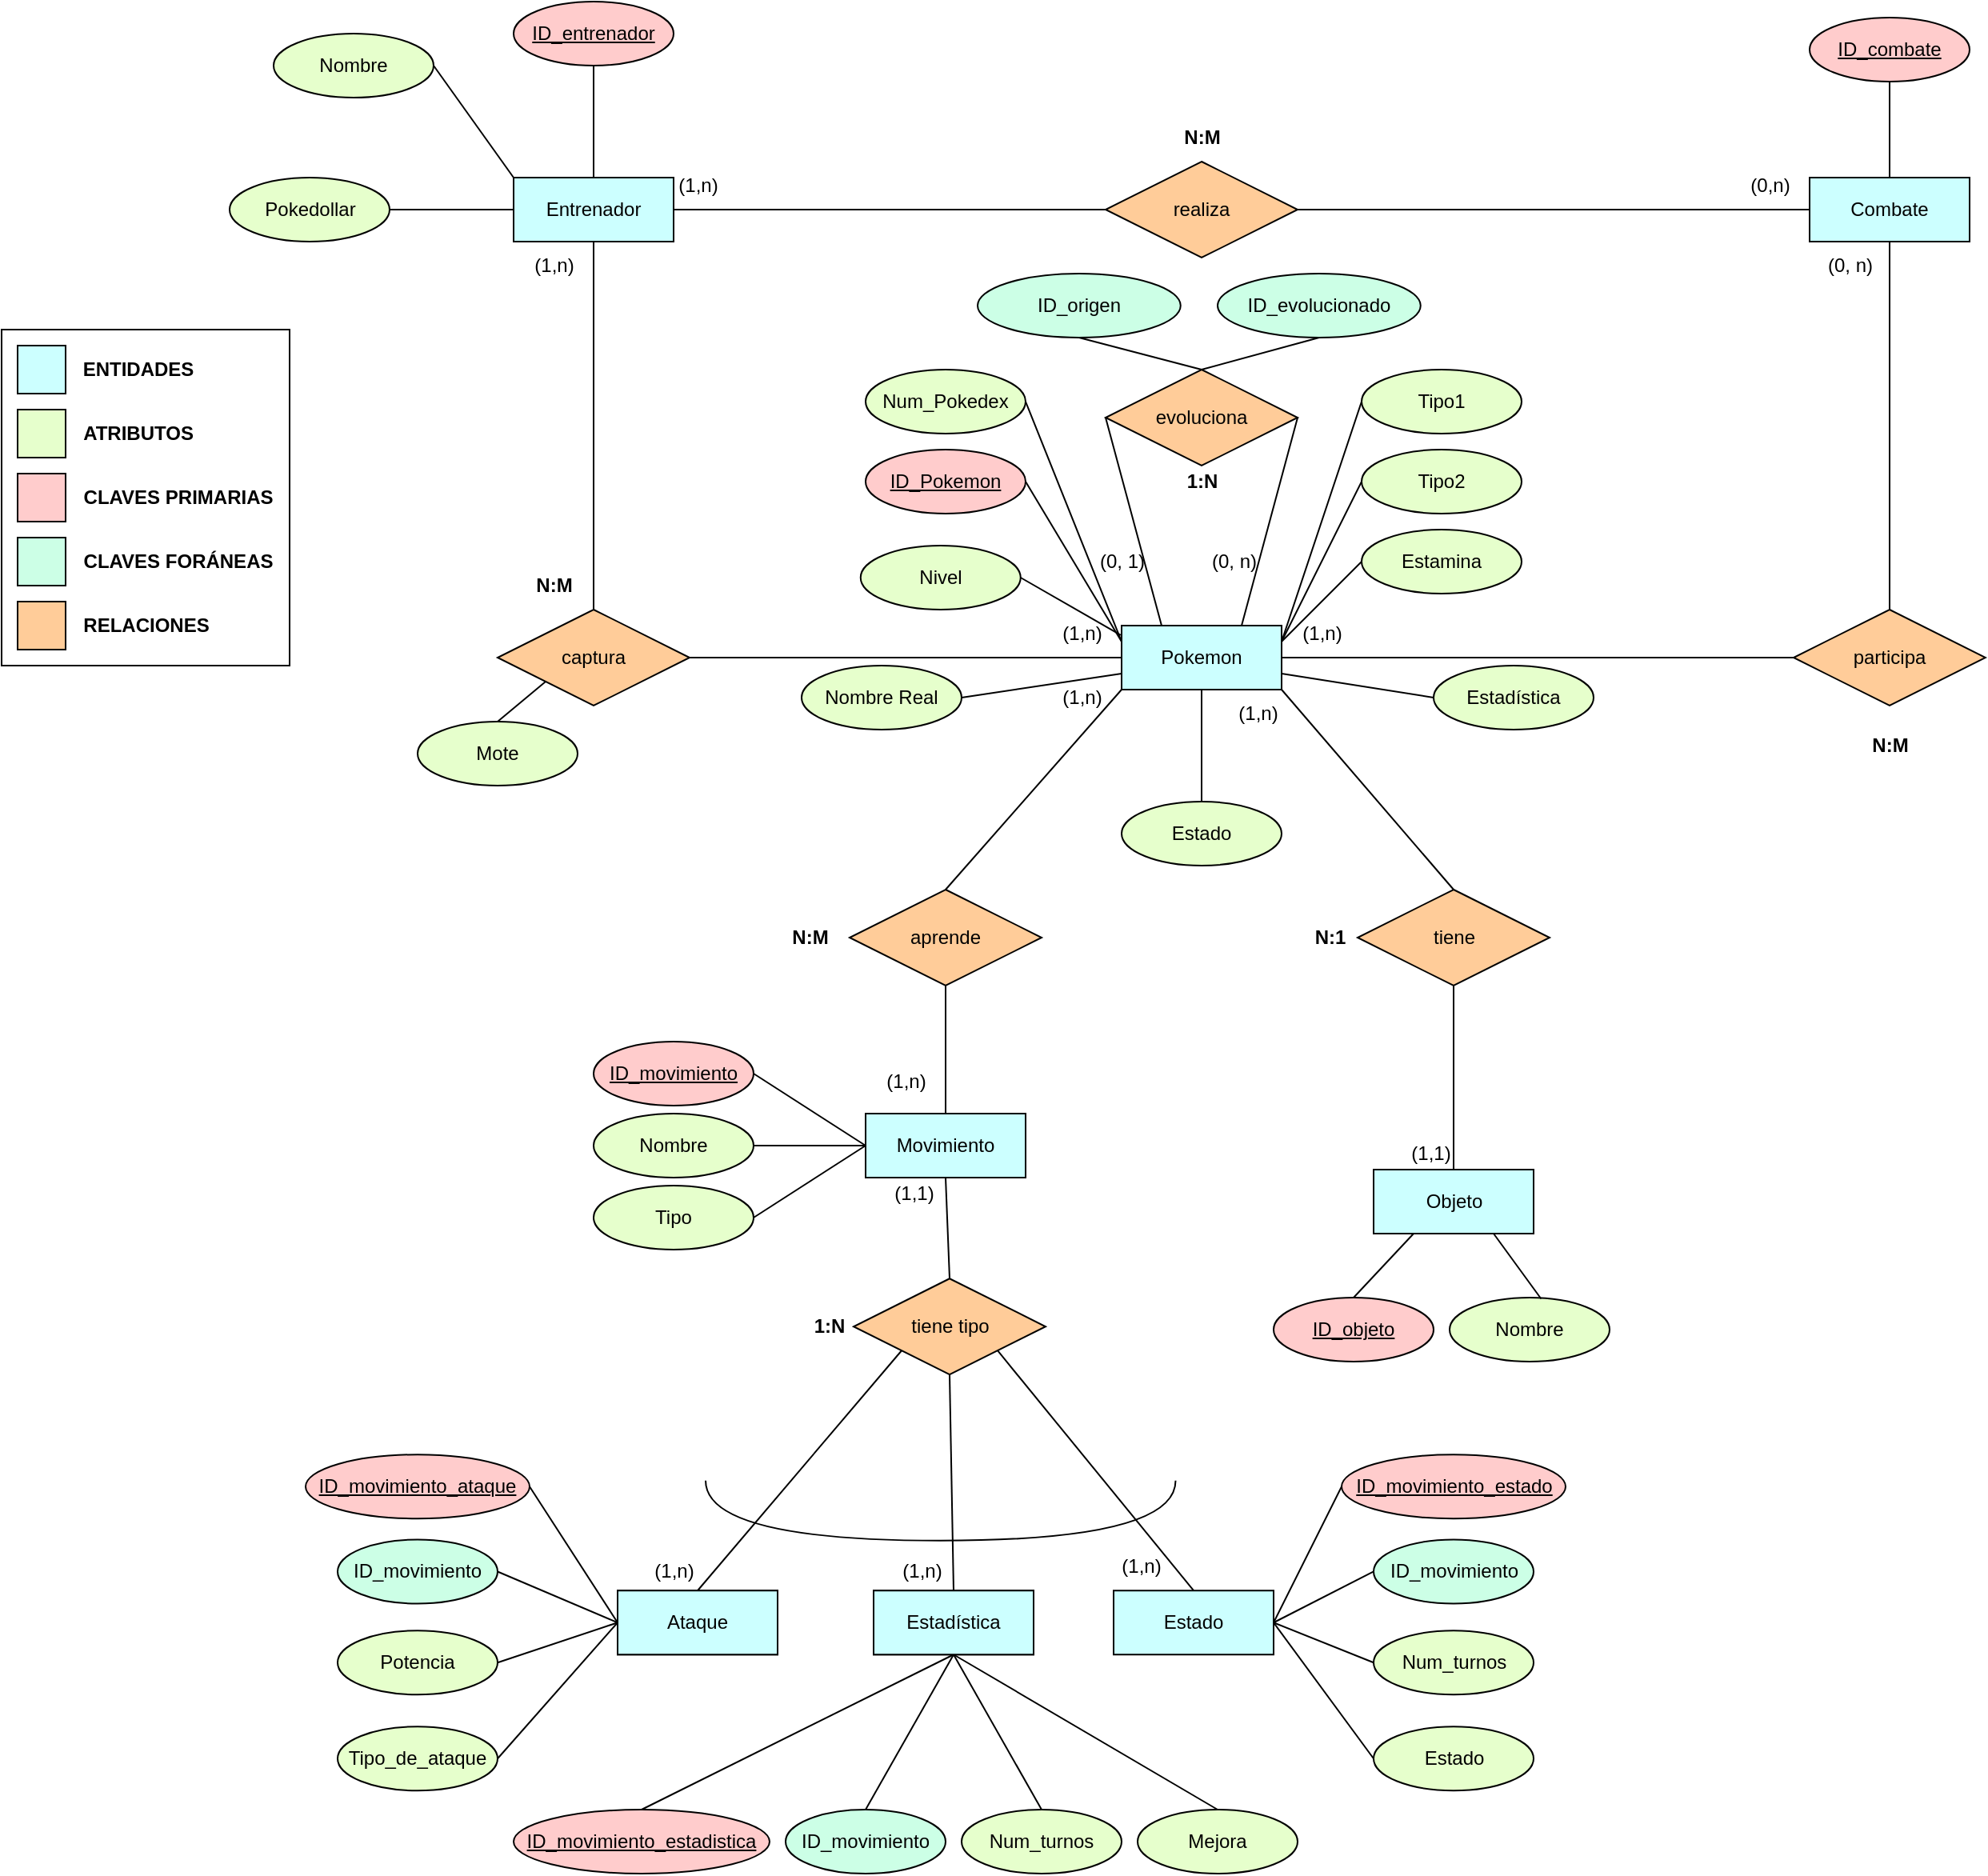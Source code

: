 <mxfile version="21.0.10" type="device"><diagram id="R2lEEEUBdFMjLlhIrx00" name="Page-1"><mxGraphModel dx="1377" dy="600" grid="1" gridSize="10" guides="1" tooltips="1" connect="1" arrows="1" fold="1" page="1" pageScale="1" pageWidth="850" pageHeight="1100" math="0" shadow="0" extFonts="Permanent Marker^https://fonts.googleapis.com/css?family=Permanent+Marker"><root><mxCell id="0"/><mxCell id="1" parent="0"/><mxCell id="bh8tLGrX5QJEnWXmFK9q-71" value="" style="rounded=0;whiteSpace=wrap;html=1;" vertex="1" parent="1"><mxGeometry x="40" y="285" width="180" height="210" as="geometry"/></mxCell><mxCell id="69jJSojt_JDQqdh6rxBo-2" value="Entrenador" style="whiteSpace=wrap;html=1;align=center;fillColor=#CCFFFF;" parent="1" vertex="1"><mxGeometry x="360" y="190" width="100" height="40" as="geometry"/></mxCell><mxCell id="69jJSojt_JDQqdh6rxBo-3" value="captura" style="shape=rhombus;perimeter=rhombusPerimeter;whiteSpace=wrap;html=1;align=center;fillColor=#FFCC99;" parent="1" vertex="1"><mxGeometry x="350" y="460" width="120" height="60" as="geometry"/></mxCell><mxCell id="69jJSojt_JDQqdh6rxBo-4" value="Pokemon" style="whiteSpace=wrap;html=1;align=center;" parent="1" vertex="1"><mxGeometry x="740" y="470" width="100" height="40" as="geometry"/></mxCell><mxCell id="69jJSojt_JDQqdh6rxBo-5" value="aprende" style="shape=rhombus;perimeter=rhombusPerimeter;whiteSpace=wrap;html=1;align=center;fillColor=#FFCC99;" parent="1" vertex="1"><mxGeometry x="570" y="635" width="120" height="60" as="geometry"/></mxCell><mxCell id="69jJSojt_JDQqdh6rxBo-6" value="Movimiento" style="whiteSpace=wrap;html=1;align=center;" parent="1" vertex="1"><mxGeometry x="580" y="775" width="100" height="40" as="geometry"/></mxCell><mxCell id="69jJSojt_JDQqdh6rxBo-7" value="Objeto" style="whiteSpace=wrap;html=1;align=center;" parent="1" vertex="1"><mxGeometry x="897.5" y="810" width="100" height="40" as="geometry"/></mxCell><mxCell id="69jJSojt_JDQqdh6rxBo-8" value="realiza" style="shape=rhombus;perimeter=rhombusPerimeter;whiteSpace=wrap;html=1;align=center;fillColor=#FFCC99;" parent="1" vertex="1"><mxGeometry x="730" y="180" width="120" height="60" as="geometry"/></mxCell><mxCell id="69jJSojt_JDQqdh6rxBo-10" value="evoluciona" style="shape=rhombus;perimeter=rhombusPerimeter;whiteSpace=wrap;html=1;align=center;fillColor=#FFCC99;" parent="1" vertex="1"><mxGeometry x="730" y="310" width="120" height="60" as="geometry"/></mxCell><mxCell id="69jJSojt_JDQqdh6rxBo-12" value="tiene" style="shape=rhombus;perimeter=rhombusPerimeter;whiteSpace=wrap;html=1;align=center;fillColor=#FFCC99;" parent="1" vertex="1"><mxGeometry x="887.5" y="635" width="120" height="60" as="geometry"/></mxCell><mxCell id="69jJSojt_JDQqdh6rxBo-14" value="participa" style="shape=rhombus;perimeter=rhombusPerimeter;whiteSpace=wrap;html=1;align=center;fillColor=#FFCC99;" parent="1" vertex="1"><mxGeometry x="1160" y="460" width="120" height="60" as="geometry"/></mxCell><mxCell id="69jJSojt_JDQqdh6rxBo-15" value="Combate" style="whiteSpace=wrap;html=1;align=center;" parent="1" vertex="1"><mxGeometry x="1170" y="190" width="100" height="40" as="geometry"/></mxCell><mxCell id="69jJSojt_JDQqdh6rxBo-19" value="" style="endArrow=none;html=1;rounded=0;exitX=0.5;exitY=1;exitDx=0;exitDy=0;entryX=0.5;entryY=0;entryDx=0;entryDy=0;" parent="1" source="69jJSojt_JDQqdh6rxBo-2" target="69jJSojt_JDQqdh6rxBo-3" edge="1"><mxGeometry relative="1" as="geometry"><mxPoint x="220" y="550" as="sourcePoint"/><mxPoint x="380" y="550" as="targetPoint"/></mxGeometry></mxCell><mxCell id="69jJSojt_JDQqdh6rxBo-20" value="" style="endArrow=none;html=1;rounded=0;exitX=1;exitY=0.5;exitDx=0;exitDy=0;entryX=0;entryY=0.5;entryDx=0;entryDy=0;" parent="1" source="69jJSojt_JDQqdh6rxBo-3" target="69jJSojt_JDQqdh6rxBo-4" edge="1"><mxGeometry relative="1" as="geometry"><mxPoint x="150" y="500" as="sourcePoint"/><mxPoint x="360" y="500" as="targetPoint"/></mxGeometry></mxCell><mxCell id="69jJSojt_JDQqdh6rxBo-21" value="" style="endArrow=none;html=1;rounded=0;exitX=1;exitY=0.5;exitDx=0;exitDy=0;entryX=0.75;entryY=0;entryDx=0;entryDy=0;" parent="1" source="69jJSojt_JDQqdh6rxBo-10" target="69jJSojt_JDQqdh6rxBo-4" edge="1"><mxGeometry relative="1" as="geometry"><mxPoint x="160" y="510" as="sourcePoint"/><mxPoint x="370" y="510" as="targetPoint"/></mxGeometry></mxCell><mxCell id="69jJSojt_JDQqdh6rxBo-22" value="" style="endArrow=none;html=1;rounded=0;exitX=0;exitY=0.5;exitDx=0;exitDy=0;entryX=0.25;entryY=0;entryDx=0;entryDy=0;" parent="1" source="69jJSojt_JDQqdh6rxBo-10" target="69jJSojt_JDQqdh6rxBo-4" edge="1"><mxGeometry relative="1" as="geometry"><mxPoint x="170" y="520" as="sourcePoint"/><mxPoint x="380" y="520" as="targetPoint"/></mxGeometry></mxCell><mxCell id="69jJSojt_JDQqdh6rxBo-23" value="" style="endArrow=none;html=1;rounded=0;exitX=0.5;exitY=0;exitDx=0;exitDy=0;entryX=0.5;entryY=1;entryDx=0;entryDy=0;" parent="1" source="69jJSojt_JDQqdh6rxBo-14" target="69jJSojt_JDQqdh6rxBo-15" edge="1"><mxGeometry relative="1" as="geometry"><mxPoint x="1170" y="580" as="sourcePoint"/><mxPoint x="1380" y="580" as="targetPoint"/></mxGeometry></mxCell><mxCell id="69jJSojt_JDQqdh6rxBo-24" value="" style="endArrow=none;html=1;rounded=0;exitX=1;exitY=0.5;exitDx=0;exitDy=0;entryX=0;entryY=0.5;entryDx=0;entryDy=0;" parent="1" source="69jJSojt_JDQqdh6rxBo-4" target="69jJSojt_JDQqdh6rxBo-14" edge="1"><mxGeometry relative="1" as="geometry"><mxPoint x="190" y="540" as="sourcePoint"/><mxPoint x="400" y="540" as="targetPoint"/></mxGeometry></mxCell><mxCell id="69jJSojt_JDQqdh6rxBo-25" value="" style="endArrow=none;html=1;rounded=0;exitX=1;exitY=0.5;exitDx=0;exitDy=0;entryX=0;entryY=0.5;entryDx=0;entryDy=0;" parent="1" source="69jJSojt_JDQqdh6rxBo-2" target="69jJSojt_JDQqdh6rxBo-8" edge="1"><mxGeometry relative="1" as="geometry"><mxPoint x="200" y="550" as="sourcePoint"/><mxPoint x="410" y="550" as="targetPoint"/></mxGeometry></mxCell><mxCell id="69jJSojt_JDQqdh6rxBo-26" value="" style="endArrow=none;html=1;rounded=0;exitX=1;exitY=0.5;exitDx=0;exitDy=0;entryX=0;entryY=0.5;entryDx=0;entryDy=0;" parent="1" source="69jJSojt_JDQqdh6rxBo-8" target="69jJSojt_JDQqdh6rxBo-15" edge="1"><mxGeometry relative="1" as="geometry"><mxPoint x="210" y="560" as="sourcePoint"/><mxPoint x="420" y="560" as="targetPoint"/></mxGeometry></mxCell><mxCell id="69jJSojt_JDQqdh6rxBo-27" value="" style="endArrow=none;html=1;rounded=0;exitX=0;exitY=1;exitDx=0;exitDy=0;entryX=0.5;entryY=0;entryDx=0;entryDy=0;" parent="1" source="69jJSojt_JDQqdh6rxBo-4" target="69jJSojt_JDQqdh6rxBo-5" edge="1"><mxGeometry relative="1" as="geometry"><mxPoint x="220" y="570" as="sourcePoint"/><mxPoint x="430" y="570" as="targetPoint"/></mxGeometry></mxCell><mxCell id="69jJSojt_JDQqdh6rxBo-28" value="" style="endArrow=none;html=1;rounded=0;exitX=0.5;exitY=0;exitDx=0;exitDy=0;entryX=1;entryY=1;entryDx=0;entryDy=0;" parent="1" source="69jJSojt_JDQqdh6rxBo-12" target="69jJSojt_JDQqdh6rxBo-4" edge="1"><mxGeometry relative="1" as="geometry"><mxPoint x="230" y="580" as="sourcePoint"/><mxPoint x="440" y="580" as="targetPoint"/></mxGeometry></mxCell><mxCell id="69jJSojt_JDQqdh6rxBo-31" value="" style="endArrow=none;html=1;rounded=0;entryX=0.5;entryY=0;entryDx=0;entryDy=0;exitX=0.5;exitY=1;exitDx=0;exitDy=0;" parent="1" source="69jJSojt_JDQqdh6rxBo-12" target="69jJSojt_JDQqdh6rxBo-7" edge="1"><mxGeometry relative="1" as="geometry"><mxPoint x="947.5" y="760" as="sourcePoint"/><mxPoint x="607.5" y="655" as="targetPoint"/></mxGeometry></mxCell><mxCell id="69jJSojt_JDQqdh6rxBo-32" value="" style="endArrow=none;html=1;rounded=0;exitX=0.5;exitY=1;exitDx=0;exitDy=0;entryX=0.5;entryY=0;entryDx=0;entryDy=0;" parent="1" source="69jJSojt_JDQqdh6rxBo-5" target="69jJSojt_JDQqdh6rxBo-6" edge="1"><mxGeometry relative="1" as="geometry"><mxPoint x="397.5" y="665" as="sourcePoint"/><mxPoint x="607.5" y="665" as="targetPoint"/></mxGeometry></mxCell><mxCell id="69jJSojt_JDQqdh6rxBo-35" value="Nombre" style="ellipse;whiteSpace=wrap;html=1;align=center;fillColor=#E6FFCC;" parent="1" vertex="1"><mxGeometry x="210" y="100" width="100" height="40" as="geometry"/></mxCell><mxCell id="69jJSojt_JDQqdh6rxBo-36" value="ID_entrenador" style="ellipse;whiteSpace=wrap;html=1;align=center;fontStyle=4;fillColor=#FFCCCC;" parent="1" vertex="1"><mxGeometry x="360" y="80" width="100" height="40" as="geometry"/></mxCell><mxCell id="69jJSojt_JDQqdh6rxBo-37" value="Pokedollar" style="ellipse;whiteSpace=wrap;html=1;align=center;fillColor=#E6FFCC;" parent="1" vertex="1"><mxGeometry x="182.5" y="190" width="100" height="40" as="geometry"/></mxCell><mxCell id="69jJSojt_JDQqdh6rxBo-38" value="ID_combate" style="ellipse;whiteSpace=wrap;html=1;align=center;fontStyle=4;fillColor=#FFCCCC;" parent="1" vertex="1"><mxGeometry x="1170" y="90" width="100" height="40" as="geometry"/></mxCell><mxCell id="69jJSojt_JDQqdh6rxBo-39" value="tiene tipo" style="shape=rhombus;perimeter=rhombusPerimeter;whiteSpace=wrap;html=1;align=center;fillColor=#FFCC99;" parent="1" vertex="1"><mxGeometry x="572.5" y="878.12" width="120" height="60" as="geometry"/></mxCell><mxCell id="69jJSojt_JDQqdh6rxBo-41" value="" style="endArrow=none;html=1;rounded=0;exitX=0.5;exitY=0;exitDx=0;exitDy=0;entryX=0.5;entryY=1;entryDx=0;entryDy=0;" parent="1" source="dix25MXnddv1WiseaWD--2" target="69jJSojt_JDQqdh6rxBo-39" edge="1"><mxGeometry relative="1" as="geometry"><mxPoint x="632.5" y="1058.12" as="sourcePoint"/><mxPoint x="632.5" y="988.12" as="targetPoint"/></mxGeometry></mxCell><mxCell id="69jJSojt_JDQqdh6rxBo-47" value="" style="endArrow=none;html=1;rounded=0;exitX=0.5;exitY=0;exitDx=0;exitDy=0;entryX=0;entryY=1;entryDx=0;entryDy=0;" parent="1" source="dix25MXnddv1WiseaWD--1" target="69jJSojt_JDQqdh6rxBo-39" edge="1"><mxGeometry relative="1" as="geometry"><mxPoint x="530" y="1078.12" as="sourcePoint"/><mxPoint x="582.5" y="1008.12" as="targetPoint"/></mxGeometry></mxCell><mxCell id="69jJSojt_JDQqdh6rxBo-49" value="" style="endArrow=none;html=1;rounded=0;exitX=0.5;exitY=0;exitDx=0;exitDy=0;entryX=1;entryY=1;entryDx=0;entryDy=0;" parent="1" source="dix25MXnddv1WiseaWD--3" target="69jJSojt_JDQqdh6rxBo-39" edge="1"><mxGeometry relative="1" as="geometry"><mxPoint x="720" y="1078.12" as="sourcePoint"/><mxPoint x="682.5" y="1008.12" as="targetPoint"/></mxGeometry></mxCell><mxCell id="69jJSojt_JDQqdh6rxBo-50" value="ID_objeto" style="ellipse;whiteSpace=wrap;html=1;align=center;fontStyle=4;fillColor=#FFCCCC;" parent="1" vertex="1"><mxGeometry x="835" y="890" width="100" height="40" as="geometry"/></mxCell><mxCell id="69jJSojt_JDQqdh6rxBo-51" value="Nombre" style="ellipse;whiteSpace=wrap;html=1;align=center;fillColor=#E6FFCC;" parent="1" vertex="1"><mxGeometry x="945" y="890" width="100" height="40" as="geometry"/></mxCell><mxCell id="69jJSojt_JDQqdh6rxBo-56" value="Estadística" style="ellipse;whiteSpace=wrap;html=1;align=center;fillColor=#E6FFCC;" parent="1" vertex="1"><mxGeometry x="935" y="495" width="100" height="40" as="geometry"/></mxCell><mxCell id="69jJSojt_JDQqdh6rxBo-57" value="Estado" style="ellipse;whiteSpace=wrap;html=1;align=center;fillColor=#E6FFCC;" parent="1" vertex="1"><mxGeometry x="740" y="580" width="100" height="40" as="geometry"/></mxCell><mxCell id="69jJSojt_JDQqdh6rxBo-58" value="Tipo1" style="ellipse;whiteSpace=wrap;html=1;align=center;fillColor=#E6FFCC;" parent="1" vertex="1"><mxGeometry x="890" y="310" width="100" height="40" as="geometry"/></mxCell><mxCell id="69jJSojt_JDQqdh6rxBo-59" value="Tipo2" style="ellipse;whiteSpace=wrap;html=1;align=center;fillColor=#E6FFCC;" parent="1" vertex="1"><mxGeometry x="890" y="360" width="100" height="40" as="geometry"/></mxCell><mxCell id="69jJSojt_JDQqdh6rxBo-60" value="Nombre Real" style="ellipse;whiteSpace=wrap;html=1;align=center;fillColor=#E6FFCC;" parent="1" vertex="1"><mxGeometry x="540" y="495" width="100" height="40" as="geometry"/></mxCell><mxCell id="69jJSojt_JDQqdh6rxBo-61" value="Mote" style="ellipse;whiteSpace=wrap;html=1;align=center;fillColor=#E6FFCC;" parent="1" vertex="1"><mxGeometry x="300" y="530" width="100" height="40" as="geometry"/></mxCell><mxCell id="69jJSojt_JDQqdh6rxBo-62" value="ID_Pokemon" style="ellipse;whiteSpace=wrap;html=1;align=center;fontStyle=4;fillColor=#FFCCCC;" parent="1" vertex="1"><mxGeometry x="580" y="360" width="100" height="40" as="geometry"/></mxCell><mxCell id="69jJSojt_JDQqdh6rxBo-63" value="Num_Pokedex" style="ellipse;whiteSpace=wrap;html=1;align=center;fillColor=#E6FFCC;" parent="1" vertex="1"><mxGeometry x="580" y="310" width="100" height="40" as="geometry"/></mxCell><mxCell id="69jJSojt_JDQqdh6rxBo-64" value="" style="endArrow=none;html=1;rounded=0;entryX=0;entryY=0.25;entryDx=0;entryDy=0;exitX=1;exitY=0.5;exitDx=0;exitDy=0;" parent="1" source="69jJSojt_JDQqdh6rxBo-63" target="69jJSojt_JDQqdh6rxBo-4" edge="1"><mxGeometry relative="1" as="geometry"><mxPoint x="673" y="740" as="sourcePoint"/><mxPoint x="673" y="790" as="targetPoint"/></mxGeometry></mxCell><mxCell id="69jJSojt_JDQqdh6rxBo-65" value="" style="endArrow=none;html=1;rounded=0;exitX=1;exitY=0.5;exitDx=0;exitDy=0;entryX=0;entryY=0.75;entryDx=0;entryDy=0;" parent="1" source="69jJSojt_JDQqdh6rxBo-60" target="69jJSojt_JDQqdh6rxBo-4" edge="1"><mxGeometry relative="1" as="geometry"><mxPoint x="670" y="530" as="sourcePoint"/><mxPoint x="740" y="510" as="targetPoint"/></mxGeometry></mxCell><mxCell id="69jJSojt_JDQqdh6rxBo-66" value="" style="endArrow=none;html=1;rounded=0;entryX=0.5;entryY=1;entryDx=0;entryDy=0;exitX=0.5;exitY=0;exitDx=0;exitDy=0;" parent="1" source="69jJSojt_JDQqdh6rxBo-57" target="69jJSojt_JDQqdh6rxBo-4" edge="1"><mxGeometry relative="1" as="geometry"><mxPoint x="680" y="540" as="sourcePoint"/><mxPoint x="760" y="520" as="targetPoint"/></mxGeometry></mxCell><mxCell id="69jJSojt_JDQqdh6rxBo-67" value="" style="endArrow=none;html=1;rounded=0;entryX=1;entryY=0.75;entryDx=0;entryDy=0;exitX=0;exitY=0.5;exitDx=0;exitDy=0;" parent="1" source="69jJSojt_JDQqdh6rxBo-56" target="69jJSojt_JDQqdh6rxBo-4" edge="1"><mxGeometry relative="1" as="geometry"><mxPoint x="690" y="550" as="sourcePoint"/><mxPoint x="770" y="530" as="targetPoint"/></mxGeometry></mxCell><mxCell id="69jJSojt_JDQqdh6rxBo-68" value="" style="endArrow=none;html=1;rounded=0;entryX=1;entryY=0.25;entryDx=0;entryDy=0;exitX=0;exitY=0.5;exitDx=0;exitDy=0;" parent="1" source="69jJSojt_JDQqdh6rxBo-58" target="69jJSojt_JDQqdh6rxBo-4" edge="1"><mxGeometry relative="1" as="geometry"><mxPoint x="700" y="560" as="sourcePoint"/><mxPoint x="780" y="540" as="targetPoint"/></mxGeometry></mxCell><mxCell id="69jJSojt_JDQqdh6rxBo-69" value="" style="endArrow=none;html=1;rounded=0;entryX=0;entryY=0.5;entryDx=0;entryDy=0;exitX=1;exitY=0.25;exitDx=0;exitDy=0;" parent="1" source="69jJSojt_JDQqdh6rxBo-4" target="69jJSojt_JDQqdh6rxBo-59" edge="1"><mxGeometry relative="1" as="geometry"><mxPoint x="710" y="570" as="sourcePoint"/><mxPoint x="790" y="550" as="targetPoint"/></mxGeometry></mxCell><mxCell id="69jJSojt_JDQqdh6rxBo-72" value="" style="endArrow=none;html=1;rounded=0;exitX=0.5;exitY=0;exitDx=0;exitDy=0;entryX=0;entryY=1;entryDx=0;entryDy=0;" parent="1" source="69jJSojt_JDQqdh6rxBo-61" target="69jJSojt_JDQqdh6rxBo-3" edge="1"><mxGeometry relative="1" as="geometry"><mxPoint x="343" y="740" as="sourcePoint"/><mxPoint x="343" y="790" as="targetPoint"/></mxGeometry></mxCell><mxCell id="69jJSojt_JDQqdh6rxBo-73" value="" style="endArrow=none;html=1;rounded=0;exitX=1;exitY=0.5;exitDx=0;exitDy=0;entryX=0;entryY=0.25;entryDx=0;entryDy=0;" parent="1" source="69jJSojt_JDQqdh6rxBo-62" target="69jJSojt_JDQqdh6rxBo-4" edge="1"><mxGeometry relative="1" as="geometry"><mxPoint x="353" y="750" as="sourcePoint"/><mxPoint x="353" y="800" as="targetPoint"/></mxGeometry></mxCell><mxCell id="69jJSojt_JDQqdh6rxBo-74" value="" style="endArrow=none;html=1;rounded=0;exitX=1;exitY=0.5;exitDx=0;exitDy=0;entryX=0;entryY=0.5;entryDx=0;entryDy=0;" parent="1" source="69jJSojt_JDQqdh6rxBo-37" target="69jJSojt_JDQqdh6rxBo-2" edge="1"><mxGeometry relative="1" as="geometry"><mxPoint x="320" y="500" as="sourcePoint"/><mxPoint x="360" y="500" as="targetPoint"/></mxGeometry></mxCell><mxCell id="69jJSojt_JDQqdh6rxBo-75" value="" style="endArrow=none;html=1;rounded=0;exitX=1;exitY=0.5;exitDx=0;exitDy=0;entryX=0;entryY=0;entryDx=0;entryDy=0;" parent="1" source="69jJSojt_JDQqdh6rxBo-35" target="69jJSojt_JDQqdh6rxBo-2" edge="1"><mxGeometry relative="1" as="geometry"><mxPoint x="293" y="220" as="sourcePoint"/><mxPoint x="370" y="220" as="targetPoint"/></mxGeometry></mxCell><mxCell id="69jJSojt_JDQqdh6rxBo-76" value="" style="endArrow=none;html=1;rounded=0;exitX=0.5;exitY=1;exitDx=0;exitDy=0;entryX=0.5;entryY=0;entryDx=0;entryDy=0;" parent="1" source="69jJSojt_JDQqdh6rxBo-36" target="69jJSojt_JDQqdh6rxBo-2" edge="1"><mxGeometry relative="1" as="geometry"><mxPoint x="303" y="230" as="sourcePoint"/><mxPoint x="380" y="230" as="targetPoint"/></mxGeometry></mxCell><mxCell id="69jJSojt_JDQqdh6rxBo-77" value="" style="endArrow=none;html=1;rounded=0;exitX=0.5;exitY=1;exitDx=0;exitDy=0;entryX=0.5;entryY=0;entryDx=0;entryDy=0;" parent="1" source="69jJSojt_JDQqdh6rxBo-38" target="69jJSojt_JDQqdh6rxBo-15" edge="1"><mxGeometry relative="1" as="geometry"><mxPoint x="420" y="130" as="sourcePoint"/><mxPoint x="420" y="200" as="targetPoint"/></mxGeometry></mxCell><mxCell id="69jJSojt_JDQqdh6rxBo-80" value="" style="endArrow=none;html=1;rounded=0;exitX=0.75;exitY=1;exitDx=0;exitDy=0;entryX=0.572;entryY=0.019;entryDx=0;entryDy=0;entryPerimeter=0;" parent="1" source="69jJSojt_JDQqdh6rxBo-7" target="69jJSojt_JDQqdh6rxBo-51" edge="1"><mxGeometry relative="1" as="geometry"><mxPoint x="1253" y="870" as="sourcePoint"/><mxPoint x="1225" y="910" as="targetPoint"/></mxGeometry></mxCell><mxCell id="69jJSojt_JDQqdh6rxBo-81" value="" style="endArrow=none;html=1;rounded=0;exitX=0.25;exitY=1;exitDx=0;exitDy=0;entryX=0.5;entryY=0;entryDx=0;entryDy=0;" parent="1" source="69jJSojt_JDQqdh6rxBo-7" target="69jJSojt_JDQqdh6rxBo-50" edge="1"><mxGeometry relative="1" as="geometry"><mxPoint x="1263" y="880" as="sourcePoint"/><mxPoint x="1235" y="920" as="targetPoint"/></mxGeometry></mxCell><mxCell id="69jJSojt_JDQqdh6rxBo-83" value="(1,n)" style="text;html=1;align=center;verticalAlign=middle;resizable=0;points=[];autosize=1;strokeColor=none;fillColor=none;" parent="1" vertex="1"><mxGeometry x="690" y="460" width="50" height="30" as="geometry"/></mxCell><mxCell id="69jJSojt_JDQqdh6rxBo-84" value="(1,n)" style="text;html=1;align=center;verticalAlign=middle;resizable=0;points=[];autosize=1;strokeColor=none;fillColor=none;" parent="1" vertex="1"><mxGeometry x="360" y="230" width="50" height="30" as="geometry"/></mxCell><mxCell id="69jJSojt_JDQqdh6rxBo-85" value="&lt;b&gt;N:M&lt;/b&gt;" style="text;html=1;align=center;verticalAlign=middle;resizable=0;points=[];autosize=1;strokeColor=none;fillColor=none;" parent="1" vertex="1"><mxGeometry x="360" y="430" width="50" height="30" as="geometry"/></mxCell><mxCell id="69jJSojt_JDQqdh6rxBo-86" value="(0,n)" style="text;html=1;align=center;verticalAlign=middle;resizable=0;points=[];autosize=1;strokeColor=none;fillColor=none;" parent="1" vertex="1"><mxGeometry x="1120" y="180" width="50" height="30" as="geometry"/></mxCell><mxCell id="69jJSojt_JDQqdh6rxBo-87" value="(1,n)" style="text;html=1;align=center;verticalAlign=middle;resizable=0;points=[];autosize=1;strokeColor=none;fillColor=none;" parent="1" vertex="1"><mxGeometry x="450" y="180" width="50" height="30" as="geometry"/></mxCell><mxCell id="69jJSojt_JDQqdh6rxBo-88" value="&lt;b&gt;N:M&lt;/b&gt;" style="text;html=1;align=center;verticalAlign=middle;resizable=0;points=[];autosize=1;strokeColor=none;fillColor=none;" parent="1" vertex="1"><mxGeometry x="765" y="150" width="50" height="30" as="geometry"/></mxCell><mxCell id="69jJSojt_JDQqdh6rxBo-89" value="(1,n)" style="text;html=1;align=center;verticalAlign=middle;resizable=0;points=[];autosize=1;strokeColor=none;fillColor=none;" parent="1" vertex="1"><mxGeometry x="840" y="460" width="50" height="30" as="geometry"/></mxCell><mxCell id="69jJSojt_JDQqdh6rxBo-90" value="(0, n)" style="text;html=1;align=center;verticalAlign=middle;resizable=0;points=[];autosize=1;strokeColor=none;fillColor=none;" parent="1" vertex="1"><mxGeometry x="1170" y="230" width="50" height="30" as="geometry"/></mxCell><mxCell id="69jJSojt_JDQqdh6rxBo-91" value="&lt;b&gt;N:M&lt;/b&gt;" style="text;html=1;align=center;verticalAlign=middle;resizable=0;points=[];autosize=1;strokeColor=none;fillColor=none;" parent="1" vertex="1"><mxGeometry x="1195" y="530" width="50" height="30" as="geometry"/></mxCell><mxCell id="69jJSojt_JDQqdh6rxBo-92" value="(1,n)" style="text;html=1;align=center;verticalAlign=middle;resizable=0;points=[];autosize=1;strokeColor=none;fillColor=none;" parent="1" vertex="1"><mxGeometry x="690" y="500" width="50" height="30" as="geometry"/></mxCell><mxCell id="69jJSojt_JDQqdh6rxBo-93" value="(1,n)" style="text;html=1;align=center;verticalAlign=middle;resizable=0;points=[];autosize=1;strokeColor=none;fillColor=none;" parent="1" vertex="1"><mxGeometry x="580" y="740" width="50" height="30" as="geometry"/></mxCell><mxCell id="69jJSojt_JDQqdh6rxBo-94" value="&lt;b&gt;N:M&lt;/b&gt;" style="text;html=1;align=center;verticalAlign=middle;resizable=0;points=[];autosize=1;strokeColor=none;fillColor=none;" parent="1" vertex="1"><mxGeometry x="520" y="650" width="50" height="30" as="geometry"/></mxCell><mxCell id="69jJSojt_JDQqdh6rxBo-95" value="(1,n)" style="text;html=1;align=center;verticalAlign=middle;resizable=0;points=[];autosize=1;strokeColor=none;fillColor=none;" parent="1" vertex="1"><mxGeometry x="800" y="510" width="50" height="30" as="geometry"/></mxCell><mxCell id="69jJSojt_JDQqdh6rxBo-96" value="(1,1)" style="text;html=1;align=center;verticalAlign=middle;resizable=0;points=[];autosize=1;strokeColor=none;fillColor=none;" parent="1" vertex="1"><mxGeometry x="907.5" y="785" width="50" height="30" as="geometry"/></mxCell><mxCell id="69jJSojt_JDQqdh6rxBo-97" value="&lt;b&gt;N:1&lt;/b&gt;" style="text;html=1;align=center;verticalAlign=middle;resizable=0;points=[];autosize=1;strokeColor=none;fillColor=none;" parent="1" vertex="1"><mxGeometry x="850" y="650" width="40" height="30" as="geometry"/></mxCell><mxCell id="XD9PwI8-aOFRfpAtizOE-1" value="" style="shape=requiredInterface;html=1;verticalLabelPosition=bottom;sketch=0;rotation=90;" parent="1" vertex="1"><mxGeometry x="608.13" y="876.25" width="37.5" height="293.75" as="geometry"/></mxCell><mxCell id="XD9PwI8-aOFRfpAtizOE-2" value="" style="endArrow=none;html=1;rounded=0;exitX=0.5;exitY=1;exitDx=0;exitDy=0;entryX=0.5;entryY=0;entryDx=0;entryDy=0;" parent="1" source="69jJSojt_JDQqdh6rxBo-6" target="69jJSojt_JDQqdh6rxBo-39" edge="1"><mxGeometry relative="1" as="geometry"><mxPoint x="933" y="860" as="sourcePoint"/><mxPoint x="895" y="900" as="targetPoint"/></mxGeometry></mxCell><mxCell id="dix25MXnddv1WiseaWD--1" value="Ataque" style="whiteSpace=wrap;html=1;align=center;" parent="1" vertex="1"><mxGeometry x="425" y="1073.12" width="100" height="40" as="geometry"/></mxCell><mxCell id="dix25MXnddv1WiseaWD--2" value="Estadística" style="whiteSpace=wrap;html=1;align=center;" parent="1" vertex="1"><mxGeometry x="585" y="1073.12" width="100" height="40" as="geometry"/></mxCell><mxCell id="dix25MXnddv1WiseaWD--3" value="Estado" style="whiteSpace=wrap;html=1;align=center;fillColor=#CCFFFF;" parent="1" vertex="1"><mxGeometry x="735" y="1073.12" width="100" height="40" as="geometry"/></mxCell><mxCell id="bh8tLGrX5QJEnWXmFK9q-1" value="ID_movimiento" style="ellipse;whiteSpace=wrap;html=1;align=center;fontStyle=4;fillColor=#FFCCCC;" vertex="1" parent="1"><mxGeometry x="410" y="730" width="100" height="40" as="geometry"/></mxCell><mxCell id="bh8tLGrX5QJEnWXmFK9q-2" value="Nombre" style="ellipse;whiteSpace=wrap;html=1;align=center;fillColor=#E6FFCC;" vertex="1" parent="1"><mxGeometry x="410" y="775" width="100" height="40" as="geometry"/></mxCell><mxCell id="bh8tLGrX5QJEnWXmFK9q-7" value="Tipo_de_ataque" style="ellipse;whiteSpace=wrap;html=1;align=center;fillColor=#E6FFCC;" vertex="1" parent="1"><mxGeometry x="250" y="1158.12" width="100" height="40" as="geometry"/></mxCell><mxCell id="bh8tLGrX5QJEnWXmFK9q-9" value="ID_movimiento" style="ellipse;whiteSpace=wrap;html=1;align=center;fillColor=#CCFFE6;" vertex="1" parent="1"><mxGeometry x="250" y="1041.24" width="100" height="40" as="geometry"/></mxCell><mxCell id="bh8tLGrX5QJEnWXmFK9q-10" value="ID_movimiento_ataque" style="ellipse;whiteSpace=wrap;html=1;align=center;fontStyle=4;fillColor=#FFCCCC;" vertex="1" parent="1"><mxGeometry x="230" y="988.12" width="140" height="40" as="geometry"/></mxCell><mxCell id="bh8tLGrX5QJEnWXmFK9q-11" value="Potencia" style="ellipse;whiteSpace=wrap;html=1;align=center;fillColor=#E6FFCC;" vertex="1" parent="1"><mxGeometry x="250" y="1098.12" width="100" height="40" as="geometry"/></mxCell><mxCell id="bh8tLGrX5QJEnWXmFK9q-12" value="Estado" style="ellipse;whiteSpace=wrap;html=1;align=center;fillColor=#E6FFCC;" vertex="1" parent="1"><mxGeometry x="897.5" y="1158.12" width="100" height="40" as="geometry"/></mxCell><mxCell id="bh8tLGrX5QJEnWXmFK9q-13" value="ID_movimiento" style="ellipse;whiteSpace=wrap;html=1;align=center;fillColor=#CCFFE6;" vertex="1" parent="1"><mxGeometry x="897.5" y="1041.24" width="100" height="40" as="geometry"/></mxCell><mxCell id="bh8tLGrX5QJEnWXmFK9q-14" value="ID_movimiento_estado" style="ellipse;whiteSpace=wrap;html=1;align=center;fontStyle=4;fillColor=#FFCCCC;" vertex="1" parent="1"><mxGeometry x="877.5" y="988.12" width="140" height="40" as="geometry"/></mxCell><mxCell id="bh8tLGrX5QJEnWXmFK9q-15" value="Num_turnos" style="ellipse;whiteSpace=wrap;html=1;align=center;fillColor=#E6FFCC;" vertex="1" parent="1"><mxGeometry x="897.5" y="1098.12" width="100" height="40" as="geometry"/></mxCell><mxCell id="bh8tLGrX5QJEnWXmFK9q-16" value="Mejora" style="ellipse;whiteSpace=wrap;html=1;align=center;fillColor=#E6FFCC;" vertex="1" parent="1"><mxGeometry x="750" y="1210" width="100" height="40" as="geometry"/></mxCell><mxCell id="bh8tLGrX5QJEnWXmFK9q-17" value="ID_movimiento" style="ellipse;whiteSpace=wrap;html=1;align=center;fillColor=#CCFFE6;" vertex="1" parent="1"><mxGeometry x="530" y="1210" width="100" height="40" as="geometry"/></mxCell><mxCell id="bh8tLGrX5QJEnWXmFK9q-18" value="ID_movimiento_estadistica" style="ellipse;whiteSpace=wrap;html=1;align=center;fontStyle=4;fillColor=#FFCCCC;" vertex="1" parent="1"><mxGeometry x="360" y="1210" width="160" height="40" as="geometry"/></mxCell><mxCell id="bh8tLGrX5QJEnWXmFK9q-19" value="Num_turnos" style="ellipse;whiteSpace=wrap;html=1;align=center;fillColor=#E6FFCC;" vertex="1" parent="1"><mxGeometry x="640" y="1210" width="100" height="40" as="geometry"/></mxCell><mxCell id="bh8tLGrX5QJEnWXmFK9q-20" value="" style="endArrow=none;html=1;rounded=0;exitX=0;exitY=0.5;exitDx=0;exitDy=0;entryX=1;entryY=0.5;entryDx=0;entryDy=0;" edge="1" parent="1" source="dix25MXnddv1WiseaWD--1" target="bh8tLGrX5QJEnWXmFK9q-10"><mxGeometry relative="1" as="geometry"><mxPoint x="485" y="1083" as="sourcePoint"/><mxPoint x="613" y="933" as="targetPoint"/></mxGeometry></mxCell><mxCell id="bh8tLGrX5QJEnWXmFK9q-21" value="" style="endArrow=none;html=1;rounded=0;exitX=0;exitY=0.5;exitDx=0;exitDy=0;entryX=1;entryY=0.5;entryDx=0;entryDy=0;" edge="1" parent="1" source="dix25MXnddv1WiseaWD--1" target="bh8tLGrX5QJEnWXmFK9q-9"><mxGeometry relative="1" as="geometry"><mxPoint x="435" y="1103" as="sourcePoint"/><mxPoint x="380" y="1018" as="targetPoint"/></mxGeometry></mxCell><mxCell id="bh8tLGrX5QJEnWXmFK9q-22" value="" style="endArrow=none;html=1;rounded=0;exitX=0;exitY=0.5;exitDx=0;exitDy=0;entryX=1;entryY=0.5;entryDx=0;entryDy=0;" edge="1" parent="1" source="dix25MXnddv1WiseaWD--1" target="bh8tLGrX5QJEnWXmFK9q-11"><mxGeometry relative="1" as="geometry"><mxPoint x="435" y="1103" as="sourcePoint"/><mxPoint x="360" y="1071" as="targetPoint"/></mxGeometry></mxCell><mxCell id="bh8tLGrX5QJEnWXmFK9q-23" value="" style="endArrow=none;html=1;rounded=0;exitX=0;exitY=0.5;exitDx=0;exitDy=0;entryX=1;entryY=0.5;entryDx=0;entryDy=0;" edge="1" parent="1" source="dix25MXnddv1WiseaWD--1" target="bh8tLGrX5QJEnWXmFK9q-7"><mxGeometry relative="1" as="geometry"><mxPoint x="445" y="1113" as="sourcePoint"/><mxPoint x="370" y="1081" as="targetPoint"/></mxGeometry></mxCell><mxCell id="bh8tLGrX5QJEnWXmFK9q-24" value="" style="endArrow=none;html=1;rounded=0;exitX=0;exitY=0.5;exitDx=0;exitDy=0;entryX=1;entryY=0.5;entryDx=0;entryDy=0;" edge="1" parent="1" source="bh8tLGrX5QJEnWXmFK9q-14" target="dix25MXnddv1WiseaWD--3"><mxGeometry relative="1" as="geometry"><mxPoint x="455" y="1123" as="sourcePoint"/><mxPoint x="380" y="1091" as="targetPoint"/></mxGeometry></mxCell><mxCell id="bh8tLGrX5QJEnWXmFK9q-25" value="" style="endArrow=none;html=1;rounded=0;exitX=0;exitY=0.5;exitDx=0;exitDy=0;entryX=1;entryY=0.5;entryDx=0;entryDy=0;" edge="1" parent="1" source="bh8tLGrX5QJEnWXmFK9q-13" target="dix25MXnddv1WiseaWD--3"><mxGeometry relative="1" as="geometry"><mxPoint x="888" y="1018" as="sourcePoint"/><mxPoint x="845" y="1103" as="targetPoint"/></mxGeometry></mxCell><mxCell id="bh8tLGrX5QJEnWXmFK9q-26" value="" style="endArrow=none;html=1;rounded=0;exitX=0;exitY=0.5;exitDx=0;exitDy=0;entryX=1;entryY=0.5;entryDx=0;entryDy=0;" edge="1" parent="1" source="bh8tLGrX5QJEnWXmFK9q-15" target="dix25MXnddv1WiseaWD--3"><mxGeometry relative="1" as="geometry"><mxPoint x="908" y="1071" as="sourcePoint"/><mxPoint x="845" y="1103" as="targetPoint"/></mxGeometry></mxCell><mxCell id="bh8tLGrX5QJEnWXmFK9q-27" value="" style="endArrow=none;html=1;rounded=0;exitX=0;exitY=0.5;exitDx=0;exitDy=0;entryX=1;entryY=0.5;entryDx=0;entryDy=0;" edge="1" parent="1" source="bh8tLGrX5QJEnWXmFK9q-12" target="dix25MXnddv1WiseaWD--3"><mxGeometry relative="1" as="geometry"><mxPoint x="918" y="1081" as="sourcePoint"/><mxPoint x="855" y="1113" as="targetPoint"/></mxGeometry></mxCell><mxCell id="bh8tLGrX5QJEnWXmFK9q-28" value="" style="endArrow=none;html=1;rounded=0;exitX=0.5;exitY=0;exitDx=0;exitDy=0;entryX=0.5;entryY=1;entryDx=0;entryDy=0;" edge="1" parent="1" source="bh8tLGrX5QJEnWXmFK9q-18" target="dix25MXnddv1WiseaWD--2"><mxGeometry relative="1" as="geometry"><mxPoint x="928" y="1091" as="sourcePoint"/><mxPoint x="865" y="1123" as="targetPoint"/></mxGeometry></mxCell><mxCell id="bh8tLGrX5QJEnWXmFK9q-29" value="" style="endArrow=none;html=1;rounded=0;exitX=0.5;exitY=0;exitDx=0;exitDy=0;entryX=0.5;entryY=1;entryDx=0;entryDy=0;" edge="1" parent="1" source="bh8tLGrX5QJEnWXmFK9q-17" target="dix25MXnddv1WiseaWD--2"><mxGeometry relative="1" as="geometry"><mxPoint x="938" y="1101" as="sourcePoint"/><mxPoint x="875" y="1133" as="targetPoint"/></mxGeometry></mxCell><mxCell id="bh8tLGrX5QJEnWXmFK9q-30" value="" style="endArrow=none;html=1;rounded=0;exitX=0.5;exitY=0;exitDx=0;exitDy=0;entryX=0.5;entryY=1;entryDx=0;entryDy=0;" edge="1" parent="1" source="bh8tLGrX5QJEnWXmFK9q-19" target="dix25MXnddv1WiseaWD--2"><mxGeometry relative="1" as="geometry"><mxPoint x="590" y="1220" as="sourcePoint"/><mxPoint x="645" y="1123" as="targetPoint"/></mxGeometry></mxCell><mxCell id="bh8tLGrX5QJEnWXmFK9q-31" value="" style="endArrow=none;html=1;rounded=0;exitX=0.5;exitY=0;exitDx=0;exitDy=0;entryX=0.5;entryY=1;entryDx=0;entryDy=0;" edge="1" parent="1" source="bh8tLGrX5QJEnWXmFK9q-16" target="dix25MXnddv1WiseaWD--2"><mxGeometry relative="1" as="geometry"><mxPoint x="600" y="1230" as="sourcePoint"/><mxPoint x="655" y="1133" as="targetPoint"/></mxGeometry></mxCell><mxCell id="bh8tLGrX5QJEnWXmFK9q-32" value="" style="endArrow=none;html=1;rounded=0;exitX=0;exitY=0.5;exitDx=0;exitDy=0;entryX=1;entryY=0.5;entryDx=0;entryDy=0;" edge="1" parent="1" source="69jJSojt_JDQqdh6rxBo-6" target="bh8tLGrX5QJEnWXmFK9q-1"><mxGeometry relative="1" as="geometry"><mxPoint x="435" y="1103" as="sourcePoint"/><mxPoint x="380" y="1018" as="targetPoint"/></mxGeometry></mxCell><mxCell id="bh8tLGrX5QJEnWXmFK9q-33" value="" style="endArrow=none;html=1;rounded=0;exitX=0;exitY=0.5;exitDx=0;exitDy=0;entryX=1;entryY=0.5;entryDx=0;entryDy=0;" edge="1" parent="1" source="69jJSojt_JDQqdh6rxBo-6" target="bh8tLGrX5QJEnWXmFK9q-2"><mxGeometry relative="1" as="geometry"><mxPoint x="590" y="805" as="sourcePoint"/><mxPoint x="520" y="770" as="targetPoint"/></mxGeometry></mxCell><mxCell id="bh8tLGrX5QJEnWXmFK9q-34" value="Tipo" style="ellipse;whiteSpace=wrap;html=1;align=center;fillColor=#E6FFCC;" vertex="1" parent="1"><mxGeometry x="410" y="820" width="100" height="40" as="geometry"/></mxCell><mxCell id="bh8tLGrX5QJEnWXmFK9q-35" value="" style="endArrow=none;html=1;rounded=0;exitX=0;exitY=0.5;exitDx=0;exitDy=0;entryX=1;entryY=0.5;entryDx=0;entryDy=0;" edge="1" parent="1" source="69jJSojt_JDQqdh6rxBo-6" target="bh8tLGrX5QJEnWXmFK9q-34"><mxGeometry relative="1" as="geometry"><mxPoint x="590" y="805" as="sourcePoint"/><mxPoint x="520" y="760" as="targetPoint"/></mxGeometry></mxCell><mxCell id="bh8tLGrX5QJEnWXmFK9q-36" value="Nivel" style="ellipse;whiteSpace=wrap;html=1;align=center;fillColor=#E6FFCC;" vertex="1" parent="1"><mxGeometry x="576.88" y="420" width="100" height="40" as="geometry"/></mxCell><mxCell id="bh8tLGrX5QJEnWXmFK9q-37" value="" style="endArrow=none;html=1;rounded=0;exitX=1;exitY=0.5;exitDx=0;exitDy=0;entryX=0.989;entryY=0.53;entryDx=0;entryDy=0;entryPerimeter=0;" edge="1" parent="1" source="bh8tLGrX5QJEnWXmFK9q-36" target="69jJSojt_JDQqdh6rxBo-83"><mxGeometry relative="1" as="geometry"><mxPoint x="690" y="390" as="sourcePoint"/><mxPoint x="750" y="490" as="targetPoint"/></mxGeometry></mxCell><mxCell id="bh8tLGrX5QJEnWXmFK9q-38" value="Estamina" style="ellipse;whiteSpace=wrap;html=1;align=center;fillColor=#E6FFCC;" vertex="1" parent="1"><mxGeometry x="890" y="410" width="100" height="40" as="geometry"/></mxCell><mxCell id="bh8tLGrX5QJEnWXmFK9q-39" value="" style="endArrow=none;html=1;rounded=0;entryX=0;entryY=0.5;entryDx=0;entryDy=0;exitX=1;exitY=0.25;exitDx=0;exitDy=0;" edge="1" parent="1" source="69jJSojt_JDQqdh6rxBo-4" target="bh8tLGrX5QJEnWXmFK9q-38"><mxGeometry relative="1" as="geometry"><mxPoint x="850" y="490" as="sourcePoint"/><mxPoint x="900" y="390" as="targetPoint"/></mxGeometry></mxCell><mxCell id="bh8tLGrX5QJEnWXmFK9q-42" value="ID_origen" style="ellipse;whiteSpace=wrap;html=1;align=center;fillColor=#CCFFE6;" vertex="1" parent="1"><mxGeometry x="650" y="250" width="126.88" height="40" as="geometry"/></mxCell><mxCell id="bh8tLGrX5QJEnWXmFK9q-43" value="" style="endArrow=none;html=1;rounded=0;exitX=0.5;exitY=1;exitDx=0;exitDy=0;entryX=0.5;entryY=0;entryDx=0;entryDy=0;" edge="1" parent="1" source="bh8tLGrX5QJEnWXmFK9q-42" target="69jJSojt_JDQqdh6rxBo-10"><mxGeometry relative="1" as="geometry"><mxPoint x="690" y="390" as="sourcePoint"/><mxPoint x="750" y="490" as="targetPoint"/></mxGeometry></mxCell><mxCell id="bh8tLGrX5QJEnWXmFK9q-48" value="ID_evolucionado" style="ellipse;whiteSpace=wrap;html=1;align=center;fillColor=#CCFFE6;" vertex="1" parent="1"><mxGeometry x="800" y="250" width="126.88" height="40" as="geometry"/></mxCell><mxCell id="bh8tLGrX5QJEnWXmFK9q-49" value="" style="endArrow=none;html=1;rounded=0;exitX=0.5;exitY=1;exitDx=0;exitDy=0;entryX=0.5;entryY=0;entryDx=0;entryDy=0;" edge="1" parent="1" source="bh8tLGrX5QJEnWXmFK9q-48" target="69jJSojt_JDQqdh6rxBo-10"><mxGeometry relative="1" as="geometry"><mxPoint x="723" y="300" as="sourcePoint"/><mxPoint x="800" y="320" as="targetPoint"/></mxGeometry></mxCell><mxCell id="bh8tLGrX5QJEnWXmFK9q-50" value="(0, 1)" style="text;html=1;align=center;verticalAlign=middle;resizable=0;points=[];autosize=1;strokeColor=none;fillColor=none;" vertex="1" parent="1"><mxGeometry x="715" y="415" width="50" height="30" as="geometry"/></mxCell><mxCell id="bh8tLGrX5QJEnWXmFK9q-51" value="(0, n)" style="text;html=1;align=center;verticalAlign=middle;resizable=0;points=[];autosize=1;strokeColor=none;fillColor=none;" vertex="1" parent="1"><mxGeometry x="785" y="415" width="50" height="30" as="geometry"/></mxCell><mxCell id="bh8tLGrX5QJEnWXmFK9q-52" value="&lt;b&gt;1:N&lt;/b&gt;" style="text;html=1;align=center;verticalAlign=middle;resizable=0;points=[];autosize=1;strokeColor=none;fillColor=none;" vertex="1" parent="1"><mxGeometry x="770" y="365" width="40" height="30" as="geometry"/></mxCell><mxCell id="bh8tLGrX5QJEnWXmFK9q-53" value="" style="rounded=0;whiteSpace=wrap;html=1;fillColor=#E6FFCC;" vertex="1" parent="1"><mxGeometry x="50" y="335" width="30" height="30" as="geometry"/></mxCell><mxCell id="bh8tLGrX5QJEnWXmFK9q-54" value="" style="rounded=0;whiteSpace=wrap;html=1;fillColor=#FFCC99;" vertex="1" parent="1"><mxGeometry x="50" y="455" width="30" height="30" as="geometry"/></mxCell><mxCell id="bh8tLGrX5QJEnWXmFK9q-55" value="" style="rounded=0;whiteSpace=wrap;html=1;fillColor=#CCFFFF;" vertex="1" parent="1"><mxGeometry x="50" y="295" width="30" height="30" as="geometry"/></mxCell><mxCell id="bh8tLGrX5QJEnWXmFK9q-56" value="Combate" style="whiteSpace=wrap;html=1;align=center;fillColor=#CCFFFF;" vertex="1" parent="1"><mxGeometry x="1170" y="190" width="100" height="40" as="geometry"/></mxCell><mxCell id="bh8tLGrX5QJEnWXmFK9q-57" value="Pokemon" style="whiteSpace=wrap;html=1;align=center;fillColor=#CCFFFF;" vertex="1" parent="1"><mxGeometry x="740" y="470" width="100" height="40" as="geometry"/></mxCell><mxCell id="bh8tLGrX5QJEnWXmFK9q-58" value="Movimiento" style="whiteSpace=wrap;html=1;align=center;fillColor=#CCFFFF;" vertex="1" parent="1"><mxGeometry x="580" y="775" width="100" height="40" as="geometry"/></mxCell><mxCell id="bh8tLGrX5QJEnWXmFK9q-59" value="Objeto" style="whiteSpace=wrap;html=1;align=center;fillColor=#CCFFFF;" vertex="1" parent="1"><mxGeometry x="897.5" y="810" width="100" height="40" as="geometry"/></mxCell><mxCell id="bh8tLGrX5QJEnWXmFK9q-60" value="Estadística" style="whiteSpace=wrap;html=1;align=center;fillColor=#CCFFFF;" vertex="1" parent="1"><mxGeometry x="585" y="1073.12" width="100" height="40" as="geometry"/></mxCell><mxCell id="bh8tLGrX5QJEnWXmFK9q-61" value="Ataque" style="whiteSpace=wrap;html=1;align=center;fillColor=#CCFFFF;" vertex="1" parent="1"><mxGeometry x="425" y="1073.12" width="100" height="40" as="geometry"/></mxCell><mxCell id="bh8tLGrX5QJEnWXmFK9q-62" value="" style="rounded=0;whiteSpace=wrap;html=1;fillColor=#FFCCCC;" vertex="1" parent="1"><mxGeometry x="50" y="375" width="30" height="30" as="geometry"/></mxCell><mxCell id="bh8tLGrX5QJEnWXmFK9q-63" value="" style="rounded=0;whiteSpace=wrap;html=1;fillColor=#CCFFE6;" vertex="1" parent="1"><mxGeometry x="50" y="415" width="30" height="30" as="geometry"/></mxCell><mxCell id="bh8tLGrX5QJEnWXmFK9q-64" value="&lt;b&gt;ENTIDADES&lt;/b&gt;" style="text;html=1;align=center;verticalAlign=middle;resizable=0;points=[];autosize=1;strokeColor=none;fillColor=none;" vertex="1" parent="1"><mxGeometry x="80" y="295" width="90" height="30" as="geometry"/></mxCell><mxCell id="bh8tLGrX5QJEnWXmFK9q-67" value="&lt;b&gt;ATRIBUTOS&lt;/b&gt;" style="text;html=1;align=center;verticalAlign=middle;resizable=0;points=[];autosize=1;strokeColor=none;fillColor=none;" vertex="1" parent="1"><mxGeometry x="80" y="335" width="90" height="30" as="geometry"/></mxCell><mxCell id="bh8tLGrX5QJEnWXmFK9q-68" value="&lt;b&gt;CLAVES PRIMARIAS&lt;/b&gt;" style="text;html=1;align=center;verticalAlign=middle;resizable=0;points=[];autosize=1;strokeColor=none;fillColor=none;" vertex="1" parent="1"><mxGeometry x="80" y="375" width="140" height="30" as="geometry"/></mxCell><mxCell id="bh8tLGrX5QJEnWXmFK9q-69" value="&lt;b&gt;CLAVES FORÁNEAS&lt;/b&gt;" style="text;html=1;align=center;verticalAlign=middle;resizable=0;points=[];autosize=1;strokeColor=none;fillColor=none;" vertex="1" parent="1"><mxGeometry x="80" y="415" width="140" height="30" as="geometry"/></mxCell><mxCell id="bh8tLGrX5QJEnWXmFK9q-70" value="&lt;b&gt;RELACIONES&lt;/b&gt;" style="text;html=1;align=center;verticalAlign=middle;resizable=0;points=[];autosize=1;strokeColor=none;fillColor=none;" vertex="1" parent="1"><mxGeometry x="80" y="455" width="100" height="30" as="geometry"/></mxCell><mxCell id="bh8tLGrX5QJEnWXmFK9q-73" value="(1,1)" style="text;html=1;align=center;verticalAlign=middle;resizable=0;points=[];autosize=1;strokeColor=none;fillColor=none;" vertex="1" parent="1"><mxGeometry x="585" y="810" width="50" height="30" as="geometry"/></mxCell><mxCell id="bh8tLGrX5QJEnWXmFK9q-76" value="(1,n)" style="text;html=1;align=center;verticalAlign=middle;resizable=0;points=[];autosize=1;strokeColor=none;fillColor=none;" vertex="1" parent="1"><mxGeometry x="435" y="1046.24" width="50" height="30" as="geometry"/></mxCell><mxCell id="bh8tLGrX5QJEnWXmFK9q-78" value="&lt;b&gt;1:N&lt;/b&gt;" style="text;html=1;align=center;verticalAlign=middle;resizable=0;points=[];autosize=1;strokeColor=none;fillColor=none;" vertex="1" parent="1"><mxGeometry x="536.88" y="893.12" width="40" height="30" as="geometry"/></mxCell><mxCell id="bh8tLGrX5QJEnWXmFK9q-79" value="(1,n)" style="text;html=1;align=center;verticalAlign=middle;resizable=0;points=[];autosize=1;strokeColor=none;fillColor=none;" vertex="1" parent="1"><mxGeometry x="590" y="1046.24" width="50" height="30" as="geometry"/></mxCell><mxCell id="bh8tLGrX5QJEnWXmFK9q-80" value="(1,n)" style="text;html=1;align=center;verticalAlign=middle;resizable=0;points=[];autosize=1;strokeColor=none;fillColor=none;" vertex="1" parent="1"><mxGeometry x="726.88" y="1043.12" width="50" height="30" as="geometry"/></mxCell></root></mxGraphModel></diagram></mxfile>